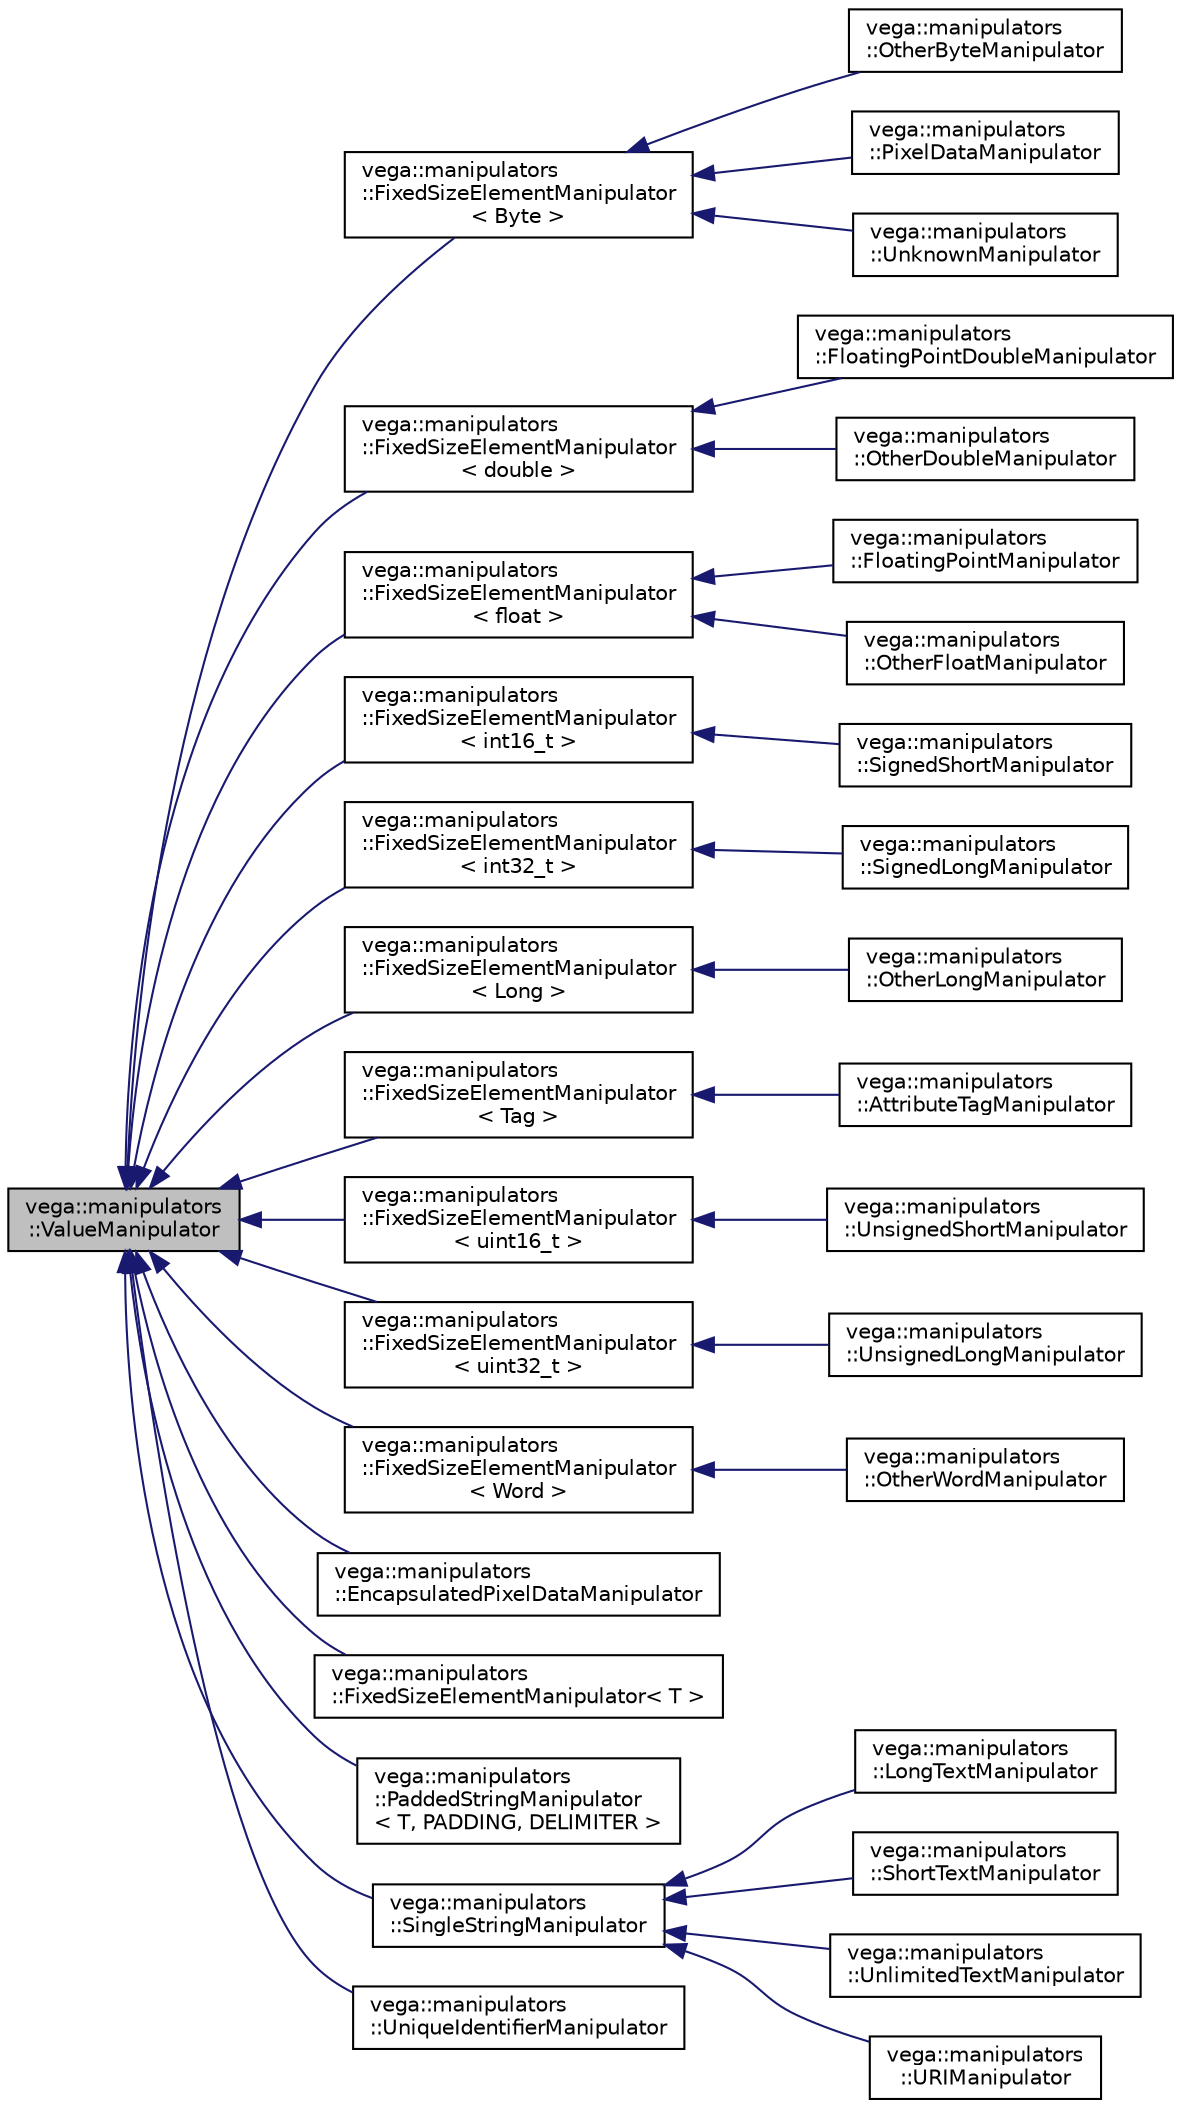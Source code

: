 digraph "vega::manipulators::ValueManipulator"
{
  edge [fontname="Helvetica",fontsize="10",labelfontname="Helvetica",labelfontsize="10"];
  node [fontname="Helvetica",fontsize="10",shape=record];
  rankdir="LR";
  Node0 [label="vega::manipulators\l::ValueManipulator",height=0.2,width=0.4,color="black", fillcolor="grey75", style="filled", fontcolor="black"];
  Node0 -> Node1 [dir="back",color="midnightblue",fontsize="10",style="solid",fontname="Helvetica"];
  Node1 [label="vega::manipulators\l::FixedSizeElementManipulator\l\< Byte \>",height=0.2,width=0.4,color="black", fillcolor="white", style="filled",URL="$classvega_1_1manipulators_1_1FixedSizeElementManipulator.html"];
  Node1 -> Node2 [dir="back",color="midnightblue",fontsize="10",style="solid",fontname="Helvetica"];
  Node2 [label="vega::manipulators\l::OtherByteManipulator",height=0.2,width=0.4,color="black", fillcolor="white", style="filled",URL="$classvega_1_1manipulators_1_1OtherByteManipulator.html"];
  Node1 -> Node3 [dir="back",color="midnightblue",fontsize="10",style="solid",fontname="Helvetica"];
  Node3 [label="vega::manipulators\l::PixelDataManipulator",height=0.2,width=0.4,color="black", fillcolor="white", style="filled",URL="$classvega_1_1manipulators_1_1PixelDataManipulator.html"];
  Node1 -> Node4 [dir="back",color="midnightblue",fontsize="10",style="solid",fontname="Helvetica"];
  Node4 [label="vega::manipulators\l::UnknownManipulator",height=0.2,width=0.4,color="black", fillcolor="white", style="filled",URL="$classvega_1_1manipulators_1_1UnknownManipulator.html"];
  Node0 -> Node5 [dir="back",color="midnightblue",fontsize="10",style="solid",fontname="Helvetica"];
  Node5 [label="vega::manipulators\l::FixedSizeElementManipulator\l\< double \>",height=0.2,width=0.4,color="black", fillcolor="white", style="filled",URL="$classvega_1_1manipulators_1_1FixedSizeElementManipulator.html"];
  Node5 -> Node6 [dir="back",color="midnightblue",fontsize="10",style="solid",fontname="Helvetica"];
  Node6 [label="vega::manipulators\l::FloatingPointDoubleManipulator",height=0.2,width=0.4,color="black", fillcolor="white", style="filled",URL="$classvega_1_1manipulators_1_1FloatingPointDoubleManipulator.html"];
  Node5 -> Node7 [dir="back",color="midnightblue",fontsize="10",style="solid",fontname="Helvetica"];
  Node7 [label="vega::manipulators\l::OtherDoubleManipulator",height=0.2,width=0.4,color="black", fillcolor="white", style="filled",URL="$classvega_1_1manipulators_1_1OtherDoubleManipulator.html"];
  Node0 -> Node8 [dir="back",color="midnightblue",fontsize="10",style="solid",fontname="Helvetica"];
  Node8 [label="vega::manipulators\l::FixedSizeElementManipulator\l\< float \>",height=0.2,width=0.4,color="black", fillcolor="white", style="filled",URL="$classvega_1_1manipulators_1_1FixedSizeElementManipulator.html"];
  Node8 -> Node9 [dir="back",color="midnightblue",fontsize="10",style="solid",fontname="Helvetica"];
  Node9 [label="vega::manipulators\l::FloatingPointManipulator",height=0.2,width=0.4,color="black", fillcolor="white", style="filled",URL="$classvega_1_1manipulators_1_1FloatingPointManipulator.html"];
  Node8 -> Node10 [dir="back",color="midnightblue",fontsize="10",style="solid",fontname="Helvetica"];
  Node10 [label="vega::manipulators\l::OtherFloatManipulator",height=0.2,width=0.4,color="black", fillcolor="white", style="filled",URL="$classvega_1_1manipulators_1_1OtherFloatManipulator.html"];
  Node0 -> Node11 [dir="back",color="midnightblue",fontsize="10",style="solid",fontname="Helvetica"];
  Node11 [label="vega::manipulators\l::FixedSizeElementManipulator\l\< int16_t \>",height=0.2,width=0.4,color="black", fillcolor="white", style="filled",URL="$classvega_1_1manipulators_1_1FixedSizeElementManipulator.html"];
  Node11 -> Node12 [dir="back",color="midnightblue",fontsize="10",style="solid",fontname="Helvetica"];
  Node12 [label="vega::manipulators\l::SignedShortManipulator",height=0.2,width=0.4,color="black", fillcolor="white", style="filled",URL="$classvega_1_1manipulators_1_1SignedShortManipulator.html"];
  Node0 -> Node13 [dir="back",color="midnightblue",fontsize="10",style="solid",fontname="Helvetica"];
  Node13 [label="vega::manipulators\l::FixedSizeElementManipulator\l\< int32_t \>",height=0.2,width=0.4,color="black", fillcolor="white", style="filled",URL="$classvega_1_1manipulators_1_1FixedSizeElementManipulator.html"];
  Node13 -> Node14 [dir="back",color="midnightblue",fontsize="10",style="solid",fontname="Helvetica"];
  Node14 [label="vega::manipulators\l::SignedLongManipulator",height=0.2,width=0.4,color="black", fillcolor="white", style="filled",URL="$classvega_1_1manipulators_1_1SignedLongManipulator.html"];
  Node0 -> Node15 [dir="back",color="midnightblue",fontsize="10",style="solid",fontname="Helvetica"];
  Node15 [label="vega::manipulators\l::FixedSizeElementManipulator\l\< Long \>",height=0.2,width=0.4,color="black", fillcolor="white", style="filled",URL="$classvega_1_1manipulators_1_1FixedSizeElementManipulator.html"];
  Node15 -> Node16 [dir="back",color="midnightblue",fontsize="10",style="solid",fontname="Helvetica"];
  Node16 [label="vega::manipulators\l::OtherLongManipulator",height=0.2,width=0.4,color="black", fillcolor="white", style="filled",URL="$classvega_1_1manipulators_1_1OtherLongManipulator.html"];
  Node0 -> Node17 [dir="back",color="midnightblue",fontsize="10",style="solid",fontname="Helvetica"];
  Node17 [label="vega::manipulators\l::FixedSizeElementManipulator\l\< Tag \>",height=0.2,width=0.4,color="black", fillcolor="white", style="filled",URL="$classvega_1_1manipulators_1_1FixedSizeElementManipulator.html"];
  Node17 -> Node18 [dir="back",color="midnightblue",fontsize="10",style="solid",fontname="Helvetica"];
  Node18 [label="vega::manipulators\l::AttributeTagManipulator",height=0.2,width=0.4,color="black", fillcolor="white", style="filled",URL="$classvega_1_1manipulators_1_1AttributeTagManipulator.html"];
  Node0 -> Node19 [dir="back",color="midnightblue",fontsize="10",style="solid",fontname="Helvetica"];
  Node19 [label="vega::manipulators\l::FixedSizeElementManipulator\l\< uint16_t \>",height=0.2,width=0.4,color="black", fillcolor="white", style="filled",URL="$classvega_1_1manipulators_1_1FixedSizeElementManipulator.html"];
  Node19 -> Node20 [dir="back",color="midnightblue",fontsize="10",style="solid",fontname="Helvetica"];
  Node20 [label="vega::manipulators\l::UnsignedShortManipulator",height=0.2,width=0.4,color="black", fillcolor="white", style="filled",URL="$classvega_1_1manipulators_1_1UnsignedShortManipulator.html"];
  Node0 -> Node21 [dir="back",color="midnightblue",fontsize="10",style="solid",fontname="Helvetica"];
  Node21 [label="vega::manipulators\l::FixedSizeElementManipulator\l\< uint32_t \>",height=0.2,width=0.4,color="black", fillcolor="white", style="filled",URL="$classvega_1_1manipulators_1_1FixedSizeElementManipulator.html"];
  Node21 -> Node22 [dir="back",color="midnightblue",fontsize="10",style="solid",fontname="Helvetica"];
  Node22 [label="vega::manipulators\l::UnsignedLongManipulator",height=0.2,width=0.4,color="black", fillcolor="white", style="filled",URL="$classvega_1_1manipulators_1_1UnsignedLongManipulator.html"];
  Node0 -> Node23 [dir="back",color="midnightblue",fontsize="10",style="solid",fontname="Helvetica"];
  Node23 [label="vega::manipulators\l::FixedSizeElementManipulator\l\< Word \>",height=0.2,width=0.4,color="black", fillcolor="white", style="filled",URL="$classvega_1_1manipulators_1_1FixedSizeElementManipulator.html"];
  Node23 -> Node24 [dir="back",color="midnightblue",fontsize="10",style="solid",fontname="Helvetica"];
  Node24 [label="vega::manipulators\l::OtherWordManipulator",height=0.2,width=0.4,color="black", fillcolor="white", style="filled",URL="$classvega_1_1manipulators_1_1OtherWordManipulator.html"];
  Node0 -> Node25 [dir="back",color="midnightblue",fontsize="10",style="solid",fontname="Helvetica"];
  Node25 [label="vega::manipulators\l::EncapsulatedPixelDataManipulator",height=0.2,width=0.4,color="black", fillcolor="white", style="filled",URL="$classvega_1_1manipulators_1_1EncapsulatedPixelDataManipulator.html"];
  Node0 -> Node26 [dir="back",color="midnightblue",fontsize="10",style="solid",fontname="Helvetica"];
  Node26 [label="vega::manipulators\l::FixedSizeElementManipulator\< T \>",height=0.2,width=0.4,color="black", fillcolor="white", style="filled",URL="$classvega_1_1manipulators_1_1FixedSizeElementManipulator.html"];
  Node0 -> Node27 [dir="back",color="midnightblue",fontsize="10",style="solid",fontname="Helvetica"];
  Node27 [label="vega::manipulators\l::PaddedStringManipulator\l\< T, PADDING, DELIMITER \>",height=0.2,width=0.4,color="black", fillcolor="white", style="filled",URL="$classvega_1_1manipulators_1_1PaddedStringManipulator.html"];
  Node0 -> Node28 [dir="back",color="midnightblue",fontsize="10",style="solid",fontname="Helvetica"];
  Node28 [label="vega::manipulators\l::SingleStringManipulator",height=0.2,width=0.4,color="black", fillcolor="white", style="filled",URL="$classvega_1_1manipulators_1_1SingleStringManipulator.html"];
  Node28 -> Node29 [dir="back",color="midnightblue",fontsize="10",style="solid",fontname="Helvetica"];
  Node29 [label="vega::manipulators\l::LongTextManipulator",height=0.2,width=0.4,color="black", fillcolor="white", style="filled",URL="$classvega_1_1manipulators_1_1LongTextManipulator.html"];
  Node28 -> Node30 [dir="back",color="midnightblue",fontsize="10",style="solid",fontname="Helvetica"];
  Node30 [label="vega::manipulators\l::ShortTextManipulator",height=0.2,width=0.4,color="black", fillcolor="white", style="filled",URL="$classvega_1_1manipulators_1_1ShortTextManipulator.html"];
  Node28 -> Node31 [dir="back",color="midnightblue",fontsize="10",style="solid",fontname="Helvetica"];
  Node31 [label="vega::manipulators\l::UnlimitedTextManipulator",height=0.2,width=0.4,color="black", fillcolor="white", style="filled",URL="$classvega_1_1manipulators_1_1UnlimitedTextManipulator.html"];
  Node28 -> Node32 [dir="back",color="midnightblue",fontsize="10",style="solid",fontname="Helvetica"];
  Node32 [label="vega::manipulators\l::URIManipulator",height=0.2,width=0.4,color="black", fillcolor="white", style="filled",URL="$classvega_1_1manipulators_1_1URIManipulator.html"];
  Node0 -> Node33 [dir="back",color="midnightblue",fontsize="10",style="solid",fontname="Helvetica"];
  Node33 [label="vega::manipulators\l::UniqueIdentifierManipulator",height=0.2,width=0.4,color="black", fillcolor="white", style="filled",URL="$classvega_1_1manipulators_1_1UniqueIdentifierManipulator.html"];
}
